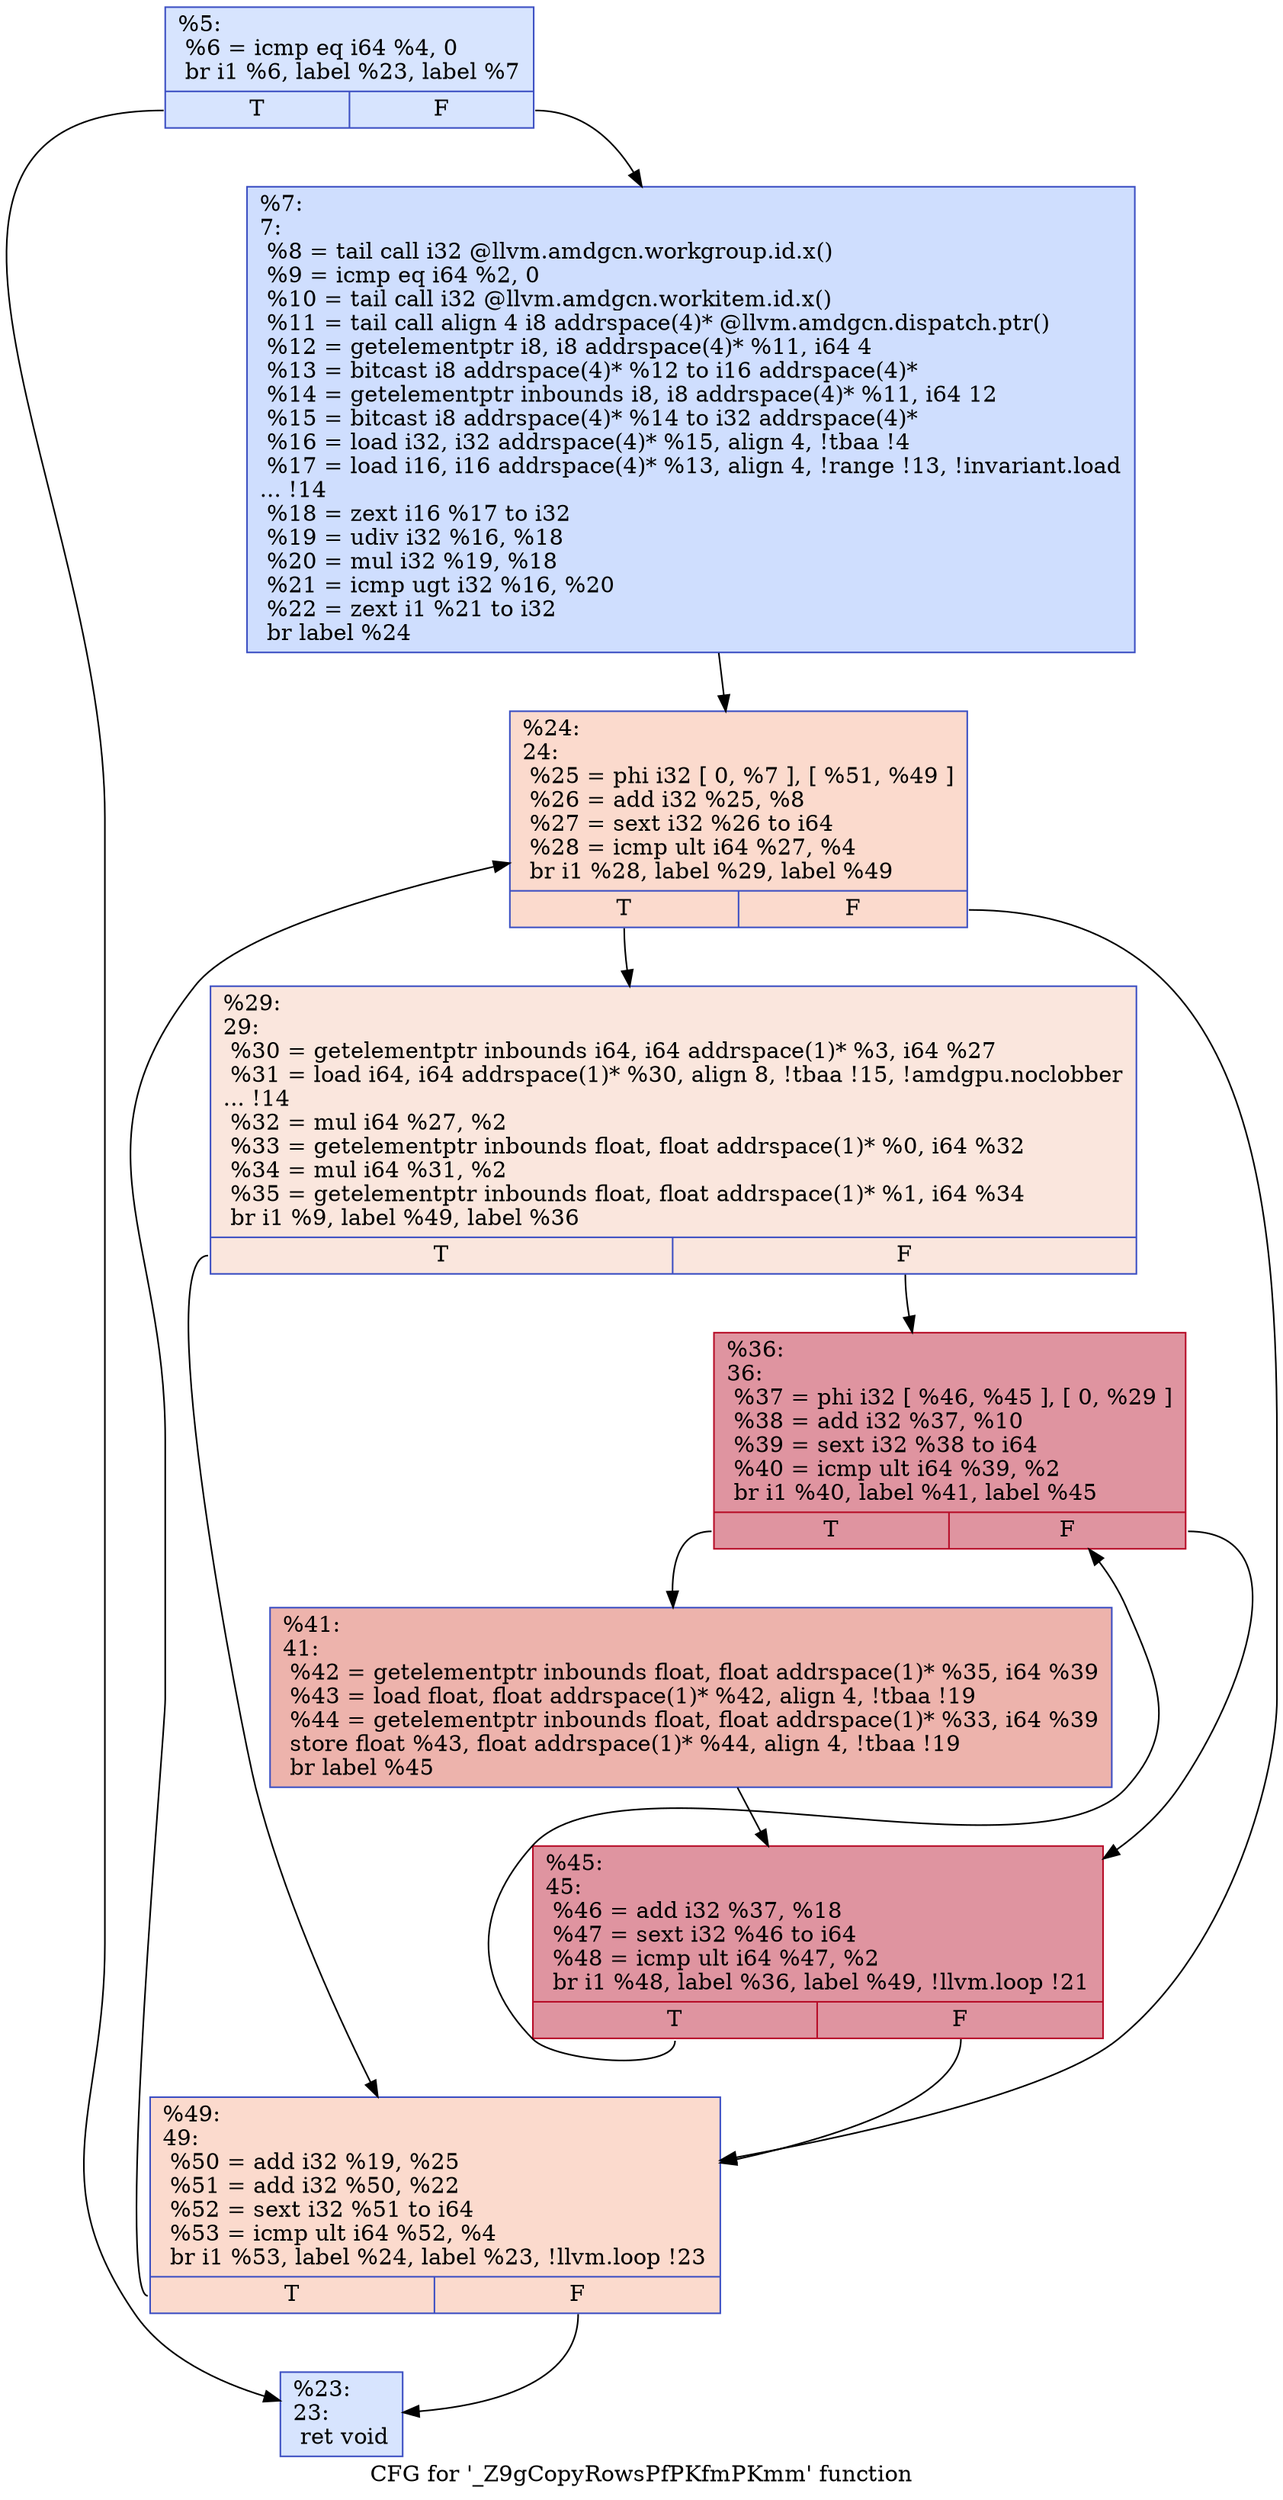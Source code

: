 digraph "CFG for '_Z9gCopyRowsPfPKfmPKmm' function" {
	label="CFG for '_Z9gCopyRowsPfPKfmPKmm' function";

	Node0x568b920 [shape=record,color="#3d50c3ff", style=filled, fillcolor="#a5c3fe70",label="{%5:\l  %6 = icmp eq i64 %4, 0\l  br i1 %6, label %23, label %7\l|{<s0>T|<s1>F}}"];
	Node0x568b920:s0 -> Node0x568c010;
	Node0x568b920:s1 -> Node0x568c060;
	Node0x568c060 [shape=record,color="#3d50c3ff", style=filled, fillcolor="#93b5fe70",label="{%7:\l7:                                                \l  %8 = tail call i32 @llvm.amdgcn.workgroup.id.x()\l  %9 = icmp eq i64 %2, 0\l  %10 = tail call i32 @llvm.amdgcn.workitem.id.x()\l  %11 = tail call align 4 i8 addrspace(4)* @llvm.amdgcn.dispatch.ptr()\l  %12 = getelementptr i8, i8 addrspace(4)* %11, i64 4\l  %13 = bitcast i8 addrspace(4)* %12 to i16 addrspace(4)*\l  %14 = getelementptr inbounds i8, i8 addrspace(4)* %11, i64 12\l  %15 = bitcast i8 addrspace(4)* %14 to i32 addrspace(4)*\l  %16 = load i32, i32 addrspace(4)* %15, align 4, !tbaa !4\l  %17 = load i16, i16 addrspace(4)* %13, align 4, !range !13, !invariant.load\l... !14\l  %18 = zext i16 %17 to i32\l  %19 = udiv i32 %16, %18\l  %20 = mul i32 %19, %18\l  %21 = icmp ugt i32 %16, %20\l  %22 = zext i1 %21 to i32\l  br label %24\l}"];
	Node0x568c060 -> Node0x568dda0;
	Node0x568c010 [shape=record,color="#3d50c3ff", style=filled, fillcolor="#a5c3fe70",label="{%23:\l23:                                               \l  ret void\l}"];
	Node0x568dda0 [shape=record,color="#3d50c3ff", style=filled, fillcolor="#f7ac8e70",label="{%24:\l24:                                               \l  %25 = phi i32 [ 0, %7 ], [ %51, %49 ]\l  %26 = add i32 %25, %8\l  %27 = sext i32 %26 to i64\l  %28 = icmp ult i64 %27, %4\l  br i1 %28, label %29, label %49\l|{<s0>T|<s1>F}}"];
	Node0x568dda0:s0 -> Node0x568e180;
	Node0x568dda0:s1 -> Node0x568def0;
	Node0x568e180 [shape=record,color="#3d50c3ff", style=filled, fillcolor="#f3c7b170",label="{%29:\l29:                                               \l  %30 = getelementptr inbounds i64, i64 addrspace(1)* %3, i64 %27\l  %31 = load i64, i64 addrspace(1)* %30, align 8, !tbaa !15, !amdgpu.noclobber\l... !14\l  %32 = mul i64 %27, %2\l  %33 = getelementptr inbounds float, float addrspace(1)* %0, i64 %32\l  %34 = mul i64 %31, %2\l  %35 = getelementptr inbounds float, float addrspace(1)* %1, i64 %34\l  br i1 %9, label %49, label %36\l|{<s0>T|<s1>F}}"];
	Node0x568e180:s0 -> Node0x568def0;
	Node0x568e180:s1 -> Node0x568d7a0;
	Node0x568d7a0 [shape=record,color="#b70d28ff", style=filled, fillcolor="#b70d2870",label="{%36:\l36:                                               \l  %37 = phi i32 [ %46, %45 ], [ 0, %29 ]\l  %38 = add i32 %37, %10\l  %39 = sext i32 %38 to i64\l  %40 = icmp ult i64 %39, %2\l  br i1 %40, label %41, label %45\l|{<s0>T|<s1>F}}"];
	Node0x568d7a0:s0 -> Node0x568f310;
	Node0x568d7a0:s1 -> Node0x568f040;
	Node0x568f310 [shape=record,color="#3d50c3ff", style=filled, fillcolor="#d6524470",label="{%41:\l41:                                               \l  %42 = getelementptr inbounds float, float addrspace(1)* %35, i64 %39\l  %43 = load float, float addrspace(1)* %42, align 4, !tbaa !19\l  %44 = getelementptr inbounds float, float addrspace(1)* %33, i64 %39\l  store float %43, float addrspace(1)* %44, align 4, !tbaa !19\l  br label %45\l}"];
	Node0x568f310 -> Node0x568f040;
	Node0x568f040 [shape=record,color="#b70d28ff", style=filled, fillcolor="#b70d2870",label="{%45:\l45:                                               \l  %46 = add i32 %37, %18\l  %47 = sext i32 %46 to i64\l  %48 = icmp ult i64 %47, %2\l  br i1 %48, label %36, label %49, !llvm.loop !21\l|{<s0>T|<s1>F}}"];
	Node0x568f040:s0 -> Node0x568d7a0;
	Node0x568f040:s1 -> Node0x568def0;
	Node0x568def0 [shape=record,color="#3d50c3ff", style=filled, fillcolor="#f7ac8e70",label="{%49:\l49:                                               \l  %50 = add i32 %19, %25\l  %51 = add i32 %50, %22\l  %52 = sext i32 %51 to i64\l  %53 = icmp ult i64 %52, %4\l  br i1 %53, label %24, label %23, !llvm.loop !23\l|{<s0>T|<s1>F}}"];
	Node0x568def0:s0 -> Node0x568dda0;
	Node0x568def0:s1 -> Node0x568c010;
}

